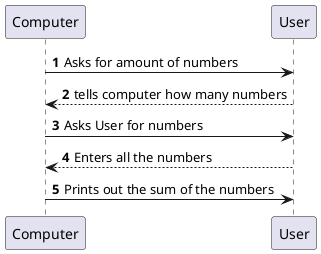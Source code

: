 @startuml
'https://plantuml.com/sequence-diagram

autonumber

Computer -> User: Asks for amount of numbers
User --> Computer: tells computer how many numbers

Computer -> User: Asks User for numbers
User --> Computer: Enters all the numbers
Computer -> User: Prints out the sum of the numbers
@enduml